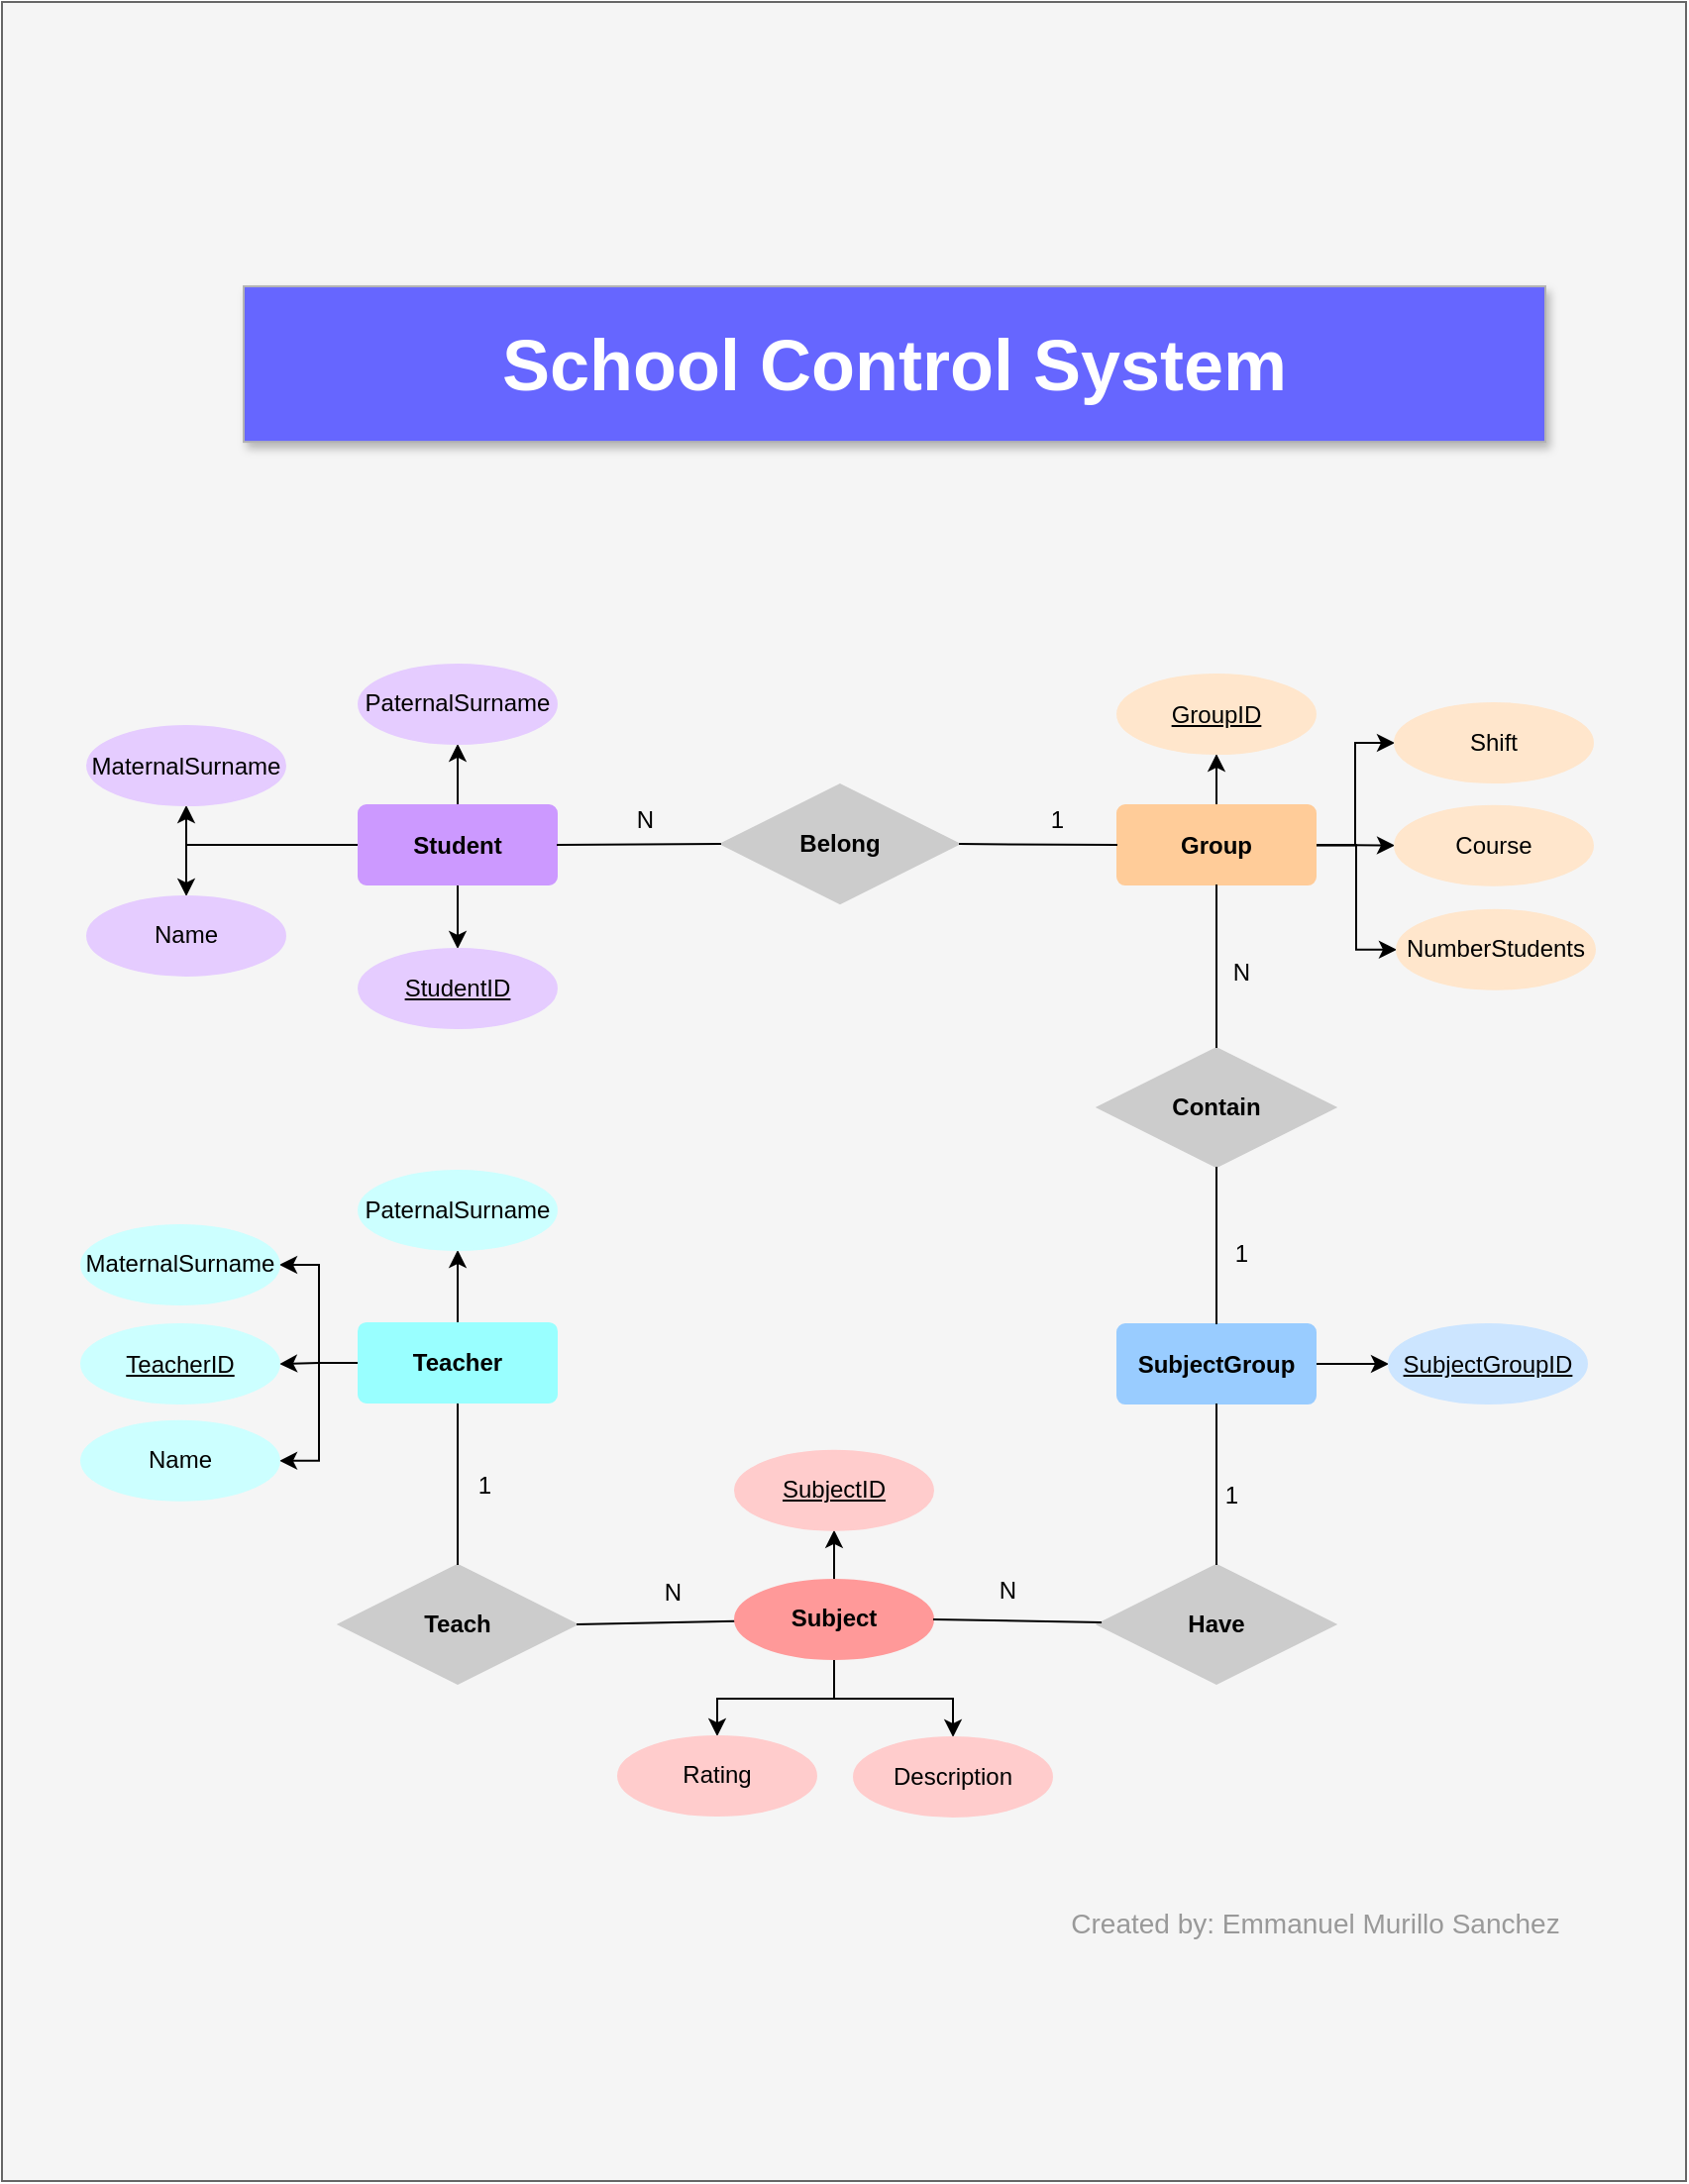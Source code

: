 <mxfile version="22.0.8" type="github">
  <diagram name="Page-1" id="rE6K1-VurLOCmhuHM0Z1">
    <mxGraphModel dx="-1859" dy="1083" grid="1" gridSize="10" guides="1" tooltips="1" connect="1" arrows="1" fold="1" page="1" pageScale="1" pageWidth="850" pageHeight="1100" math="0" shadow="0">
      <root>
        <mxCell id="0" />
        <mxCell id="1" parent="0" />
        <mxCell id="0X8HLezT1-ekzfBw2J43-1" value="" style="rounded=0;whiteSpace=wrap;html=1;fontSize=36;glass=0;shadow=0;sketch=0;fillColor=#f5f5f5;fontColor=#333333;strokeColor=#666666;" vertex="1" parent="1">
          <mxGeometry x="4250" width="850" height="1100" as="geometry" />
        </mxCell>
        <mxCell id="0X8HLezT1-ekzfBw2J43-2" style="edgeStyle=orthogonalEdgeStyle;rounded=0;orthogonalLoop=1;jettySize=auto;html=1;" edge="1" parent="1" source="0X8HLezT1-ekzfBw2J43-6" target="0X8HLezT1-ekzfBw2J43-9">
          <mxGeometry relative="1" as="geometry" />
        </mxCell>
        <mxCell id="0X8HLezT1-ekzfBw2J43-3" style="edgeStyle=orthogonalEdgeStyle;rounded=0;orthogonalLoop=1;jettySize=auto;html=1;entryX=0;entryY=0.5;entryDx=0;entryDy=0;fontSize=24;" edge="1" parent="1" source="0X8HLezT1-ekzfBw2J43-6" target="0X8HLezT1-ekzfBw2J43-8">
          <mxGeometry relative="1" as="geometry" />
        </mxCell>
        <mxCell id="0X8HLezT1-ekzfBw2J43-4" style="edgeStyle=orthogonalEdgeStyle;rounded=0;orthogonalLoop=1;jettySize=auto;html=1;fontSize=24;" edge="1" parent="1" source="0X8HLezT1-ekzfBw2J43-6" target="0X8HLezT1-ekzfBw2J43-7">
          <mxGeometry relative="1" as="geometry" />
        </mxCell>
        <mxCell id="0X8HLezT1-ekzfBw2J43-5" style="edgeStyle=orthogonalEdgeStyle;rounded=0;orthogonalLoop=1;jettySize=auto;html=1;entryX=0;entryY=0.5;entryDx=0;entryDy=0;fontSize=24;" edge="1" parent="1" source="0X8HLezT1-ekzfBw2J43-6" target="0X8HLezT1-ekzfBw2J43-39">
          <mxGeometry relative="1" as="geometry" />
        </mxCell>
        <mxCell id="0X8HLezT1-ekzfBw2J43-6" value="&lt;b&gt;Group&lt;/b&gt;" style="rounded=1;arcSize=10;whiteSpace=wrap;html=1;align=center;fillColor=#FFCC99;strokeColor=#FFCC99;" vertex="1" parent="1">
          <mxGeometry x="4813" y="405.55" width="100" height="40" as="geometry" />
        </mxCell>
        <mxCell id="0X8HLezT1-ekzfBw2J43-7" value="Course" style="ellipse;whiteSpace=wrap;html=1;align=center;fillColor=#FFE6CC;strokeColor=#FFE6CC;" vertex="1" parent="1">
          <mxGeometry x="4953" y="405.84" width="100" height="40" as="geometry" />
        </mxCell>
        <mxCell id="0X8HLezT1-ekzfBw2J43-8" value="Shift" style="ellipse;whiteSpace=wrap;html=1;align=center;fillColor=#FFE6CC;strokeColor=#FFE6CC;" vertex="1" parent="1">
          <mxGeometry x="4953" y="354" width="100" height="40" as="geometry" />
        </mxCell>
        <mxCell id="0X8HLezT1-ekzfBw2J43-9" value="GroupID" style="ellipse;whiteSpace=wrap;html=1;align=center;fontStyle=4;fillColor=#FFE6CC;strokeColor=#FFE6CC;" vertex="1" parent="1">
          <mxGeometry x="4813" y="339.55" width="100" height="40" as="geometry" />
        </mxCell>
        <mxCell id="0X8HLezT1-ekzfBw2J43-10" value="&lt;b&gt;Belong&lt;/b&gt;" style="shape=rhombus;perimeter=rhombusPerimeter;whiteSpace=wrap;html=1;align=center;fillColor=#CCCCCC;strokeColor=#CCCCCC;" vertex="1" parent="1">
          <mxGeometry x="4613" y="395.05" width="120" height="60" as="geometry" />
        </mxCell>
        <mxCell id="0X8HLezT1-ekzfBw2J43-11" style="edgeStyle=orthogonalEdgeStyle;rounded=0;orthogonalLoop=1;jettySize=auto;html=1;fontSize=24;" edge="1" parent="1" source="0X8HLezT1-ekzfBw2J43-15" target="0X8HLezT1-ekzfBw2J43-29">
          <mxGeometry relative="1" as="geometry">
            <mxPoint x="4430.0" y="428.49" as="sourcePoint" />
          </mxGeometry>
        </mxCell>
        <mxCell id="0X8HLezT1-ekzfBw2J43-12" style="edgeStyle=orthogonalEdgeStyle;rounded=0;orthogonalLoop=1;jettySize=auto;html=1;fontSize=24;exitX=0;exitY=0.5;exitDx=0;exitDy=0;entryX=0.5;entryY=1;entryDx=0;entryDy=0;" edge="1" parent="1" source="0X8HLezT1-ekzfBw2J43-15" target="0X8HLezT1-ekzfBw2J43-16">
          <mxGeometry relative="1" as="geometry">
            <mxPoint x="4401.0" y="428.49" as="sourcePoint" />
          </mxGeometry>
        </mxCell>
        <mxCell id="0X8HLezT1-ekzfBw2J43-13" style="edgeStyle=orthogonalEdgeStyle;rounded=0;orthogonalLoop=1;jettySize=auto;html=1;fontSize=24;exitX=0;exitY=0.5;exitDx=0;exitDy=0;" edge="1" parent="1" source="0X8HLezT1-ekzfBw2J43-15" target="0X8HLezT1-ekzfBw2J43-17">
          <mxGeometry relative="1" as="geometry">
            <mxPoint x="4401.0" y="428.49" as="sourcePoint" />
          </mxGeometry>
        </mxCell>
        <mxCell id="0X8HLezT1-ekzfBw2J43-14" style="edgeStyle=orthogonalEdgeStyle;rounded=0;orthogonalLoop=1;jettySize=auto;html=1;fontSize=24;" edge="1" parent="1" source="0X8HLezT1-ekzfBw2J43-15" target="0X8HLezT1-ekzfBw2J43-18">
          <mxGeometry relative="1" as="geometry">
            <mxPoint x="4430.0" y="428.49" as="sourcePoint" />
          </mxGeometry>
        </mxCell>
        <mxCell id="0X8HLezT1-ekzfBw2J43-15" value="&lt;b&gt;Student&lt;/b&gt;" style="rounded=1;arcSize=10;whiteSpace=wrap;html=1;align=center;strokeColor=#CC99FF;fillColor=#CC99FF;" vertex="1" parent="1">
          <mxGeometry x="4430" y="405.5" width="100" height="40" as="geometry" />
        </mxCell>
        <mxCell id="0X8HLezT1-ekzfBw2J43-16" value="MaternalSurname" style="ellipse;whiteSpace=wrap;html=1;align=center;fillColor=#E5CCFF;strokeColor=#E5CCFF;" vertex="1" parent="1">
          <mxGeometry x="4293" y="365.5" width="100" height="40" as="geometry" />
        </mxCell>
        <mxCell id="0X8HLezT1-ekzfBw2J43-17" value="Name" style="ellipse;whiteSpace=wrap;html=1;align=center;fillColor=#E5CCFF;strokeColor=#E5CCFF;" vertex="1" parent="1">
          <mxGeometry x="4293" y="451.44" width="100" height="40" as="geometry" />
        </mxCell>
        <mxCell id="0X8HLezT1-ekzfBw2J43-18" value="StudentID" style="ellipse;whiteSpace=wrap;html=1;align=center;fontStyle=4;fillColor=#E5CCFF;strokeColor=#E5CCFF;" vertex="1" parent="1">
          <mxGeometry x="4430" y="478.0" width="100" height="40" as="geometry" />
        </mxCell>
        <mxCell id="0X8HLezT1-ekzfBw2J43-19" value="" style="endArrow=none;html=1;rounded=0;exitX=0;exitY=0.5;exitDx=0;exitDy=0;entryX=1;entryY=0.5;entryDx=0;entryDy=0;" edge="1" parent="1" source="0X8HLezT1-ekzfBw2J43-6" target="0X8HLezT1-ekzfBw2J43-10">
          <mxGeometry relative="1" as="geometry">
            <mxPoint x="4733" y="426.05" as="sourcePoint" />
            <mxPoint x="4723" y="495.05" as="targetPoint" />
          </mxGeometry>
        </mxCell>
        <mxCell id="0X8HLezT1-ekzfBw2J43-20" value="1" style="resizable=0;html=1;align=right;verticalAlign=bottom;" connectable="0" vertex="1" parent="0X8HLezT1-ekzfBw2J43-19">
          <mxGeometry x="1" relative="1" as="geometry">
            <mxPoint x="53" y="-4" as="offset" />
          </mxGeometry>
        </mxCell>
        <mxCell id="0X8HLezT1-ekzfBw2J43-21" value="" style="endArrow=none;html=1;rounded=0;exitX=0;exitY=0.5;exitDx=0;exitDy=0;entryX=1;entryY=0.5;entryDx=0;entryDy=0;" edge="1" parent="1" source="0X8HLezT1-ekzfBw2J43-10" target="0X8HLezT1-ekzfBw2J43-15">
          <mxGeometry relative="1" as="geometry">
            <mxPoint x="4453" y="655.05" as="sourcePoint" />
            <mxPoint x="4550" y="440" as="targetPoint" />
          </mxGeometry>
        </mxCell>
        <mxCell id="0X8HLezT1-ekzfBw2J43-22" value="N" style="resizable=0;html=1;align=right;verticalAlign=bottom;" connectable="0" vertex="1" parent="0X8HLezT1-ekzfBw2J43-21">
          <mxGeometry x="1" relative="1" as="geometry">
            <mxPoint x="49" y="-4" as="offset" />
          </mxGeometry>
        </mxCell>
        <mxCell id="0X8HLezT1-ekzfBw2J43-23" value="&lt;b&gt;Teach&lt;/b&gt;" style="shape=rhombus;perimeter=rhombusPerimeter;whiteSpace=wrap;html=1;align=center;fillColor=#CCCCCC;strokeColor=#CCCCCC;" vertex="1" parent="1">
          <mxGeometry x="4420" y="788.96" width="120" height="60" as="geometry" />
        </mxCell>
        <mxCell id="0X8HLezT1-ekzfBw2J43-24" value="" style="endArrow=none;html=1;rounded=0;exitX=0.5;exitY=0;exitDx=0;exitDy=0;" edge="1" parent="1" source="0X8HLezT1-ekzfBw2J43-23" target="0X8HLezT1-ekzfBw2J43-34">
          <mxGeometry relative="1" as="geometry">
            <mxPoint x="4421.836" y="818.542" as="sourcePoint" />
            <mxPoint x="4338" y="817.95" as="targetPoint" />
          </mxGeometry>
        </mxCell>
        <mxCell id="0X8HLezT1-ekzfBw2J43-25" value="1" style="resizable=0;html=1;align=right;verticalAlign=bottom;" connectable="0" vertex="1" parent="0X8HLezT1-ekzfBw2J43-24">
          <mxGeometry x="1" relative="1" as="geometry">
            <mxPoint x="17" y="51" as="offset" />
          </mxGeometry>
        </mxCell>
        <mxCell id="0X8HLezT1-ekzfBw2J43-26" value="" style="endArrow=none;html=1;rounded=0;exitX=1;exitY=0.5;exitDx=0;exitDy=0;" edge="1" parent="1" source="0X8HLezT1-ekzfBw2J43-23" target="0X8HLezT1-ekzfBw2J43-43">
          <mxGeometry relative="1" as="geometry">
            <mxPoint x="4760" y="598.96" as="sourcePoint" />
            <mxPoint x="4620" y="818.96" as="targetPoint" />
          </mxGeometry>
        </mxCell>
        <mxCell id="0X8HLezT1-ekzfBw2J43-27" value="N" style="resizable=0;html=1;align=right;verticalAlign=bottom;" connectable="0" vertex="1" parent="0X8HLezT1-ekzfBw2J43-26">
          <mxGeometry x="1" relative="1" as="geometry">
            <mxPoint x="-26" y="-6" as="offset" />
          </mxGeometry>
        </mxCell>
        <mxCell id="0X8HLezT1-ekzfBw2J43-28" value="&lt;b&gt;&lt;font style=&quot;font-size: 36px;&quot;&gt;School Control System&lt;/font&gt;&lt;/b&gt;" style="text;html=1;strokeColor=#B3B3B3;fillColor=#6666FF;align=center;verticalAlign=middle;rounded=0;shadow=1;fontColor=#FFFFFF;gradientColor=none;whiteSpace=wrap;" vertex="1" parent="1">
          <mxGeometry x="4372" y="143.55" width="657" height="78.51" as="geometry" />
        </mxCell>
        <mxCell id="0X8HLezT1-ekzfBw2J43-29" value="PaternalSurname" style="ellipse;whiteSpace=wrap;html=1;align=center;fillColor=#E5CCFF;strokeColor=#E5CCFF;" vertex="1" parent="1">
          <mxGeometry x="4430" y="334.49" width="100" height="40" as="geometry" />
        </mxCell>
        <mxCell id="0X8HLezT1-ekzfBw2J43-30" style="edgeStyle=orthogonalEdgeStyle;rounded=0;orthogonalLoop=1;jettySize=auto;html=1;fontSize=24;" edge="1" parent="1" source="0X8HLezT1-ekzfBw2J43-34" target="0X8HLezT1-ekzfBw2J43-38">
          <mxGeometry relative="1" as="geometry">
            <mxPoint x="4237.0" y="820.95" as="sourcePoint" />
          </mxGeometry>
        </mxCell>
        <mxCell id="0X8HLezT1-ekzfBw2J43-31" style="edgeStyle=orthogonalEdgeStyle;rounded=0;orthogonalLoop=1;jettySize=auto;html=1;entryX=1;entryY=0.5;entryDx=0;entryDy=0;fontSize=24;" edge="1" parent="1" source="0X8HLezT1-ekzfBw2J43-34" target="0X8HLezT1-ekzfBw2J43-35">
          <mxGeometry relative="1" as="geometry" />
        </mxCell>
        <mxCell id="0X8HLezT1-ekzfBw2J43-32" style="edgeStyle=orthogonalEdgeStyle;rounded=0;orthogonalLoop=1;jettySize=auto;html=1;entryX=1;entryY=0.5;entryDx=0;entryDy=0;fontSize=24;" edge="1" parent="1" source="0X8HLezT1-ekzfBw2J43-34" target="0X8HLezT1-ekzfBw2J43-37">
          <mxGeometry relative="1" as="geometry" />
        </mxCell>
        <mxCell id="0X8HLezT1-ekzfBw2J43-33" style="edgeStyle=orthogonalEdgeStyle;rounded=0;orthogonalLoop=1;jettySize=auto;html=1;entryX=1;entryY=0.5;entryDx=0;entryDy=0;fontSize=24;" edge="1" parent="1" source="0X8HLezT1-ekzfBw2J43-34" target="0X8HLezT1-ekzfBw2J43-36">
          <mxGeometry relative="1" as="geometry" />
        </mxCell>
        <mxCell id="0X8HLezT1-ekzfBw2J43-34" value="&lt;b&gt;Teacher&lt;/b&gt;" style="rounded=1;arcSize=10;whiteSpace=wrap;html=1;align=center;fillColor=#99FFFF;strokeColor=#99FFFF;" vertex="1" parent="1">
          <mxGeometry x="4430" y="666.95" width="100" height="40" as="geometry" />
        </mxCell>
        <mxCell id="0X8HLezT1-ekzfBw2J43-35" value="MaternalSurname" style="ellipse;whiteSpace=wrap;html=1;align=center;fillColor=#CCFFFF;strokeColor=#CCFFFF;" vertex="1" parent="1">
          <mxGeometry x="4290" y="617.48" width="100" height="40" as="geometry" />
        </mxCell>
        <mxCell id="0X8HLezT1-ekzfBw2J43-36" value="Name" style="ellipse;whiteSpace=wrap;html=1;align=center;fillColor=#CCFFFF;strokeColor=#CCFFFF;" vertex="1" parent="1">
          <mxGeometry x="4290" y="716.42" width="100" height="40" as="geometry" />
        </mxCell>
        <mxCell id="0X8HLezT1-ekzfBw2J43-37" value="TeacherID" style="ellipse;whiteSpace=wrap;html=1;align=center;fontStyle=4;fillColor=#CCFFFF;strokeColor=#CCFFFF;" vertex="1" parent="1">
          <mxGeometry x="4290" y="667.54" width="100" height="40" as="geometry" />
        </mxCell>
        <mxCell id="0X8HLezT1-ekzfBw2J43-38" value="PaternalSurname" style="ellipse;whiteSpace=wrap;html=1;align=center;fillColor=#CCFFFF;strokeColor=#CCFFFF;" vertex="1" parent="1">
          <mxGeometry x="4430" y="590" width="100" height="40" as="geometry" />
        </mxCell>
        <mxCell id="0X8HLezT1-ekzfBw2J43-39" value="NumberStudents" style="ellipse;whiteSpace=wrap;html=1;align=center;fillColor=#FFE6CC;strokeColor=#FFE6CC;" vertex="1" parent="1">
          <mxGeometry x="4954" y="458.4" width="100" height="40" as="geometry" />
        </mxCell>
        <mxCell id="0X8HLezT1-ekzfBw2J43-40" style="edgeStyle=orthogonalEdgeStyle;rounded=0;orthogonalLoop=1;jettySize=auto;html=1;" edge="1" parent="1" source="0X8HLezT1-ekzfBw2J43-43" target="0X8HLezT1-ekzfBw2J43-45">
          <mxGeometry relative="1" as="geometry" />
        </mxCell>
        <mxCell id="0X8HLezT1-ekzfBw2J43-41" style="edgeStyle=orthogonalEdgeStyle;rounded=0;orthogonalLoop=1;jettySize=auto;html=1;entryX=0.5;entryY=0;entryDx=0;entryDy=0;" edge="1" parent="1" source="0X8HLezT1-ekzfBw2J43-43" target="0X8HLezT1-ekzfBw2J43-44">
          <mxGeometry relative="1" as="geometry" />
        </mxCell>
        <mxCell id="0X8HLezT1-ekzfBw2J43-42" style="edgeStyle=orthogonalEdgeStyle;rounded=0;orthogonalLoop=1;jettySize=auto;html=1;entryX=0.5;entryY=0;entryDx=0;entryDy=0;fontSize=24;" edge="1" parent="1" source="0X8HLezT1-ekzfBw2J43-43" target="0X8HLezT1-ekzfBw2J43-46">
          <mxGeometry relative="1" as="geometry" />
        </mxCell>
        <mxCell id="0X8HLezT1-ekzfBw2J43-43" value="&lt;b&gt;Subject&lt;/b&gt;" style="ellipse;whiteSpace=wrap;html=1;align=center;fillColor=#FF9999;strokeColor=#FF9999;" vertex="1" parent="1">
          <mxGeometry x="4620" y="796.46" width="100" height="40" as="geometry" />
        </mxCell>
        <mxCell id="0X8HLezT1-ekzfBw2J43-44" value="Description" style="ellipse;whiteSpace=wrap;html=1;align=center;fillColor=#FFCCCC;strokeColor=#FFCCCC;" vertex="1" parent="1">
          <mxGeometry x="4680" y="875.95" width="100" height="40" as="geometry" />
        </mxCell>
        <mxCell id="0X8HLezT1-ekzfBw2J43-45" value="SubjectID" style="ellipse;whiteSpace=wrap;html=1;align=center;fontStyle=4;fillColor=#FFCCCC;strokeColor=#FFCCCC;" vertex="1" parent="1">
          <mxGeometry x="4620" y="731.41" width="100" height="40" as="geometry" />
        </mxCell>
        <mxCell id="0X8HLezT1-ekzfBw2J43-46" value="Rating" style="ellipse;whiteSpace=wrap;html=1;align=center;fillColor=#FFCCCC;strokeColor=#FFCCCC;" vertex="1" parent="1">
          <mxGeometry x="4561" y="875.46" width="100" height="40" as="geometry" />
        </mxCell>
        <mxCell id="0X8HLezT1-ekzfBw2J43-47" value="&lt;b&gt;Contain&lt;/b&gt;" style="shape=rhombus;perimeter=rhombusPerimeter;whiteSpace=wrap;html=1;align=center;fillColor=#CCCCCC;strokeColor=#CCCCCC;" vertex="1" parent="1">
          <mxGeometry x="4803" y="528.06" width="120" height="60" as="geometry" />
        </mxCell>
        <mxCell id="0X8HLezT1-ekzfBw2J43-48" value="&lt;b&gt;Have&lt;/b&gt;" style="shape=rhombus;perimeter=rhombusPerimeter;whiteSpace=wrap;html=1;align=center;fillColor=#CCCCCC;strokeColor=#CCCCCC;" vertex="1" parent="1">
          <mxGeometry x="4803" y="788.96" width="120" height="60" as="geometry" />
        </mxCell>
        <mxCell id="0X8HLezT1-ekzfBw2J43-49" style="edgeStyle=orthogonalEdgeStyle;rounded=0;orthogonalLoop=1;jettySize=auto;html=1;fontSize=24;" edge="1" parent="1" source="0X8HLezT1-ekzfBw2J43-50" target="0X8HLezT1-ekzfBw2J43-59">
          <mxGeometry relative="1" as="geometry" />
        </mxCell>
        <mxCell id="0X8HLezT1-ekzfBw2J43-50" value="&lt;b&gt;SubjectGroup&lt;/b&gt;" style="rounded=1;arcSize=10;whiteSpace=wrap;html=1;align=center;fillColor=#99CCFF;strokeColor=#99CCFF;" vertex="1" parent="1">
          <mxGeometry x="4813" y="667.54" width="100" height="40" as="geometry" />
        </mxCell>
        <mxCell id="0X8HLezT1-ekzfBw2J43-51" value="" style="endArrow=none;html=1;rounded=0;exitX=1;exitY=0.5;exitDx=0;exitDy=0;" edge="1" parent="1" source="0X8HLezT1-ekzfBw2J43-43" target="0X8HLezT1-ekzfBw2J43-48">
          <mxGeometry relative="1" as="geometry">
            <mxPoint x="4823" y="435.55" as="sourcePoint" />
            <mxPoint x="4743" y="435.05" as="targetPoint" />
          </mxGeometry>
        </mxCell>
        <mxCell id="0X8HLezT1-ekzfBw2J43-52" value="N" style="resizable=0;html=1;align=right;verticalAlign=bottom;" connectable="0" vertex="1" parent="0X8HLezT1-ekzfBw2J43-51">
          <mxGeometry x="1" relative="1" as="geometry">
            <mxPoint x="-42" y="-7" as="offset" />
          </mxGeometry>
        </mxCell>
        <mxCell id="0X8HLezT1-ekzfBw2J43-53" value="" style="endArrow=none;html=1;rounded=0;exitX=0.5;exitY=1;exitDx=0;exitDy=0;entryX=0.5;entryY=0;entryDx=0;entryDy=0;" edge="1" parent="1" source="0X8HLezT1-ekzfBw2J43-50" target="0X8HLezT1-ekzfBw2J43-48">
          <mxGeometry relative="1" as="geometry">
            <mxPoint x="4730" y="826.46" as="sourcePoint" />
            <mxPoint x="4815.027" y="827.946" as="targetPoint" />
          </mxGeometry>
        </mxCell>
        <mxCell id="0X8HLezT1-ekzfBw2J43-54" value="1" style="resizable=0;html=1;align=right;verticalAlign=bottom;" connectable="0" vertex="1" parent="0X8HLezT1-ekzfBw2J43-53">
          <mxGeometry x="1" relative="1" as="geometry">
            <mxPoint x="11" y="-27" as="offset" />
          </mxGeometry>
        </mxCell>
        <mxCell id="0X8HLezT1-ekzfBw2J43-55" value="" style="endArrow=none;html=1;rounded=0;exitX=0.5;exitY=1;exitDx=0;exitDy=0;entryX=0.5;entryY=0;entryDx=0;entryDy=0;" edge="1" parent="1" source="0X8HLezT1-ekzfBw2J43-6" target="0X8HLezT1-ekzfBw2J43-47">
          <mxGeometry relative="1" as="geometry">
            <mxPoint x="4623" y="435.05" as="sourcePoint" />
            <mxPoint x="4540" y="435.5" as="targetPoint" />
          </mxGeometry>
        </mxCell>
        <mxCell id="0X8HLezT1-ekzfBw2J43-56" value="N" style="resizable=0;html=1;align=right;verticalAlign=bottom;" connectable="0" vertex="1" parent="0X8HLezT1-ekzfBw2J43-55">
          <mxGeometry x="1" relative="1" as="geometry">
            <mxPoint x="17" y="-30" as="offset" />
          </mxGeometry>
        </mxCell>
        <mxCell id="0X8HLezT1-ekzfBw2J43-57" value="" style="endArrow=none;html=1;rounded=0;exitX=0.5;exitY=1;exitDx=0;exitDy=0;entryX=0.5;entryY=0;entryDx=0;entryDy=0;" edge="1" parent="1" source="0X8HLezT1-ekzfBw2J43-47" target="0X8HLezT1-ekzfBw2J43-50">
          <mxGeometry relative="1" as="geometry">
            <mxPoint x="4823" y="435.55" as="sourcePoint" />
            <mxPoint x="4743" y="435.05" as="targetPoint" />
          </mxGeometry>
        </mxCell>
        <mxCell id="0X8HLezT1-ekzfBw2J43-58" value="1" style="resizable=0;html=1;align=right;verticalAlign=bottom;" connectable="0" vertex="1" parent="0X8HLezT1-ekzfBw2J43-57">
          <mxGeometry x="1" relative="1" as="geometry">
            <mxPoint x="16" y="-27" as="offset" />
          </mxGeometry>
        </mxCell>
        <mxCell id="0X8HLezT1-ekzfBw2J43-59" value="SubjectGroupID" style="ellipse;whiteSpace=wrap;html=1;align=center;fontStyle=4;fillColor=#CCE5FF;strokeColor=#CCE5FF;" vertex="1" parent="1">
          <mxGeometry x="4950" y="667.54" width="100" height="40" as="geometry" />
        </mxCell>
        <mxCell id="0X8HLezT1-ekzfBw2J43-60" value="Created by: Emmanuel Murillo Sanchez" style="text;html=1;strokeColor=none;fillColor=none;align=center;verticalAlign=middle;whiteSpace=wrap;rounded=0;shadow=1;glass=0;labelBackgroundColor=none;sketch=0;fontSize=14;fontColor=#999999;" vertex="1" parent="1">
          <mxGeometry x="4784" y="955" width="258" height="30" as="geometry" />
        </mxCell>
      </root>
    </mxGraphModel>
  </diagram>
</mxfile>
